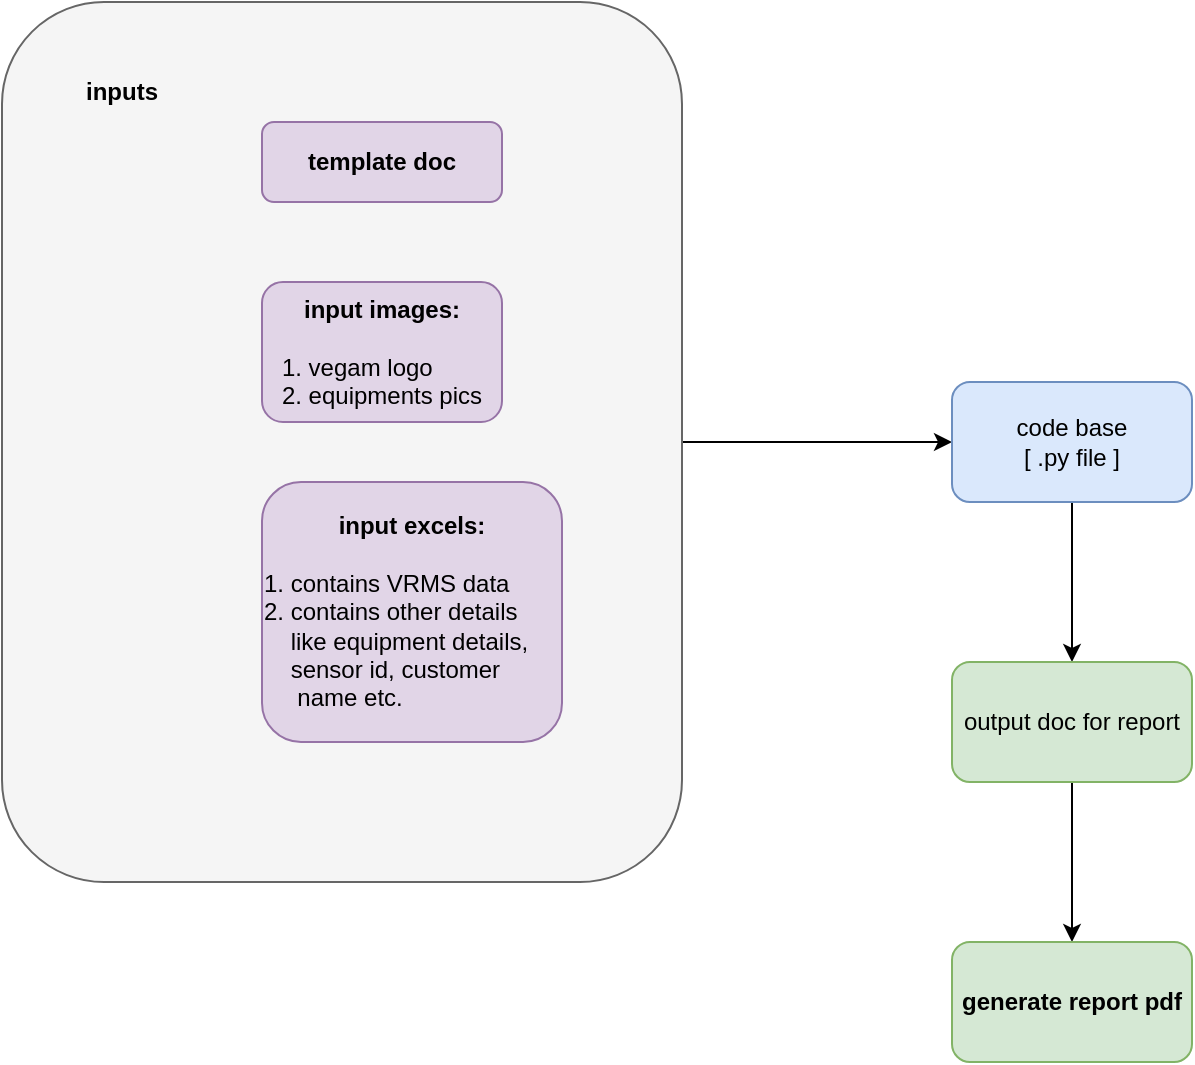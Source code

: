 <mxfile version="21.5.0" type="device">
  <diagram id="C5RBs43oDa-KdzZeNtuy" name="Page-1">
    <mxGraphModel dx="1863" dy="1775" grid="1" gridSize="10" guides="1" tooltips="1" connect="1" arrows="1" fold="1" page="1" pageScale="1" pageWidth="827" pageHeight="1169" math="0" shadow="0">
      <root>
        <mxCell id="WIyWlLk6GJQsqaUBKTNV-0" />
        <mxCell id="WIyWlLk6GJQsqaUBKTNV-1" parent="WIyWlLk6GJQsqaUBKTNV-0" />
        <mxCell id="OXrjPLK0blZ1QGECAo_z-6" value="" style="edgeStyle=orthogonalEdgeStyle;rounded=0;orthogonalLoop=1;jettySize=auto;html=1;" parent="WIyWlLk6GJQsqaUBKTNV-1" source="OXrjPLK0blZ1QGECAo_z-3" target="OXrjPLK0blZ1QGECAo_z-5" edge="1">
          <mxGeometry relative="1" as="geometry" />
        </mxCell>
        <mxCell id="OXrjPLK0blZ1QGECAo_z-3" value="" style="rounded=1;whiteSpace=wrap;html=1;fillColor=#f5f5f5;fontColor=#333333;strokeColor=#666666;" parent="WIyWlLk6GJQsqaUBKTNV-1" vertex="1">
          <mxGeometry x="-120" y="-30" width="340" height="440" as="geometry" />
        </mxCell>
        <mxCell id="WIyWlLk6GJQsqaUBKTNV-12" value="&lt;b&gt;template doc&lt;/b&gt;" style="rounded=1;whiteSpace=wrap;html=1;fontSize=12;glass=0;strokeWidth=1;shadow=0;fillColor=#e1d5e7;strokeColor=#9673a6;" parent="WIyWlLk6GJQsqaUBKTNV-1" vertex="1">
          <mxGeometry x="10" y="30" width="120" height="40" as="geometry" />
        </mxCell>
        <mxCell id="OXrjPLK0blZ1QGECAo_z-1" value="&lt;b&gt;input excels:&lt;/b&gt;&lt;br&gt;&lt;br&gt;&lt;div style=&quot;text-align: left;&quot;&gt;&lt;span style=&quot;background-color: initial;&quot;&gt;1. contains VRMS data&lt;/span&gt;&lt;/div&gt;&lt;div style=&quot;text-align: left;&quot;&gt;&lt;span style=&quot;background-color: initial;&quot;&gt;2. contains other details&amp;nbsp; &amp;nbsp; &amp;nbsp; &amp;nbsp; &amp;nbsp; like equipment details,&amp;nbsp; &amp;nbsp; &amp;nbsp; &amp;nbsp; sensor id, customer&amp;nbsp; &amp;nbsp; &amp;nbsp; &amp;nbsp; &amp;nbsp; &amp;nbsp; &amp;nbsp;name etc.&lt;/span&gt;&lt;/div&gt;" style="rounded=1;whiteSpace=wrap;html=1;fillColor=#e1d5e7;strokeColor=#9673a6;" parent="WIyWlLk6GJQsqaUBKTNV-1" vertex="1">
          <mxGeometry x="10" y="210" width="150" height="130" as="geometry" />
        </mxCell>
        <mxCell id="OXrjPLK0blZ1QGECAo_z-2" value="&lt;b&gt;input images:&lt;/b&gt;&lt;br&gt;&lt;br&gt;&lt;div style=&quot;text-align: left;&quot;&gt;&lt;span style=&quot;background-color: initial;&quot;&gt;1. vegam logo&lt;/span&gt;&lt;/div&gt;&lt;div style=&quot;text-align: left;&quot;&gt;&lt;span style=&quot;background-color: initial;&quot;&gt;2. equipments pics&lt;/span&gt;&lt;/div&gt;" style="rounded=1;whiteSpace=wrap;html=1;fillColor=#e1d5e7;strokeColor=#9673a6;align=center;" parent="WIyWlLk6GJQsqaUBKTNV-1" vertex="1">
          <mxGeometry x="10" y="110" width="120" height="70" as="geometry" />
        </mxCell>
        <mxCell id="OXrjPLK0blZ1QGECAo_z-4" value="&lt;b&gt;inputs&lt;/b&gt;" style="text;html=1;strokeColor=none;fillColor=none;align=center;verticalAlign=middle;whiteSpace=wrap;rounded=0;" parent="WIyWlLk6GJQsqaUBKTNV-1" vertex="1">
          <mxGeometry x="-90" width="60" height="30" as="geometry" />
        </mxCell>
        <mxCell id="OXrjPLK0blZ1QGECAo_z-8" value="" style="edgeStyle=orthogonalEdgeStyle;rounded=0;orthogonalLoop=1;jettySize=auto;html=1;" parent="WIyWlLk6GJQsqaUBKTNV-1" source="OXrjPLK0blZ1QGECAo_z-5" target="OXrjPLK0blZ1QGECAo_z-7" edge="1">
          <mxGeometry relative="1" as="geometry" />
        </mxCell>
        <mxCell id="OXrjPLK0blZ1QGECAo_z-5" value="code base&lt;br&gt;[ .py file ]" style="whiteSpace=wrap;html=1;rounded=1;fillColor=#dae8fc;strokeColor=#6c8ebf;" parent="WIyWlLk6GJQsqaUBKTNV-1" vertex="1">
          <mxGeometry x="355" y="160" width="120" height="60" as="geometry" />
        </mxCell>
        <mxCell id="OXrjPLK0blZ1QGECAo_z-10" value="" style="edgeStyle=orthogonalEdgeStyle;rounded=0;orthogonalLoop=1;jettySize=auto;html=1;" parent="WIyWlLk6GJQsqaUBKTNV-1" source="OXrjPLK0blZ1QGECAo_z-7" target="OXrjPLK0blZ1QGECAo_z-9" edge="1">
          <mxGeometry relative="1" as="geometry" />
        </mxCell>
        <mxCell id="OXrjPLK0blZ1QGECAo_z-7" value="output doc for report" style="whiteSpace=wrap;html=1;rounded=1;fillColor=#d5e8d4;strokeColor=#82b366;" parent="WIyWlLk6GJQsqaUBKTNV-1" vertex="1">
          <mxGeometry x="355" y="300" width="120" height="60" as="geometry" />
        </mxCell>
        <mxCell id="OXrjPLK0blZ1QGECAo_z-9" value="&lt;b&gt;generate report pdf&lt;/b&gt;" style="whiteSpace=wrap;html=1;rounded=1;fillColor=#d5e8d4;strokeColor=#82b366;" parent="WIyWlLk6GJQsqaUBKTNV-1" vertex="1">
          <mxGeometry x="355" y="440" width="120" height="60" as="geometry" />
        </mxCell>
      </root>
    </mxGraphModel>
  </diagram>
</mxfile>
